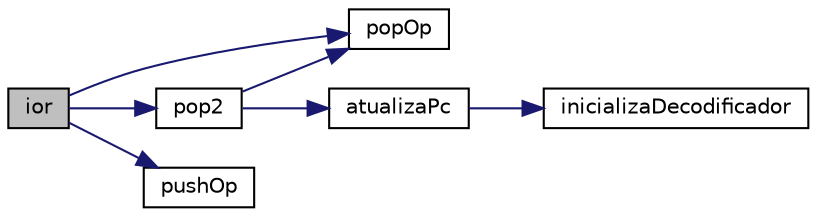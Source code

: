 digraph "ior"
{
 // INTERACTIVE_SVG=YES
  edge [fontname="Helvetica",fontsize="10",labelfontname="Helvetica",labelfontsize="10"];
  node [fontname="Helvetica",fontsize="10",shape=record];
  rankdir="LR";
  Node2890 [label="ior",height=0.2,width=0.4,color="black", fillcolor="grey75", style="filled", fontcolor="black"];
  Node2890 -> Node2891 [color="midnightblue",fontsize="10",style="solid",fontname="Helvetica"];
  Node2891 [label="popOp",height=0.2,width=0.4,color="black", fillcolor="white", style="filled",URL="$frame_8c.html#a3670f378856724ca85ced056e6bfc5c4"];
  Node2890 -> Node2892 [color="midnightblue",fontsize="10",style="solid",fontname="Helvetica"];
  Node2892 [label="pop2",height=0.2,width=0.4,color="black", fillcolor="white", style="filled",URL="$instrucao_8c.html#aa0a7b0e8bd7b85b3befdf254b3e4aa2c"];
  Node2892 -> Node2891 [color="midnightblue",fontsize="10",style="solid",fontname="Helvetica"];
  Node2892 -> Node2893 [color="midnightblue",fontsize="10",style="solid",fontname="Helvetica"];
  Node2893 [label="atualizaPc",height=0.2,width=0.4,color="black", fillcolor="white", style="filled",URL="$instrucao_8c.html#abcf4bbde1212f9bb0f2ee7a6ba5aec08"];
  Node2893 -> Node2894 [color="midnightblue",fontsize="10",style="solid",fontname="Helvetica"];
  Node2894 [label="inicializaDecodificador",height=0.2,width=0.4,color="black", fillcolor="white", style="filled",URL="$decodificador_8c.html#ac4ac4bcce3fed96b1a2657ceafda40bc"];
  Node2890 -> Node2895 [color="midnightblue",fontsize="10",style="solid",fontname="Helvetica"];
  Node2895 [label="pushOp",height=0.2,width=0.4,color="black", fillcolor="white", style="filled",URL="$frame_8c.html#a50993c39467516396b64a90eb81af0ba"];
}

